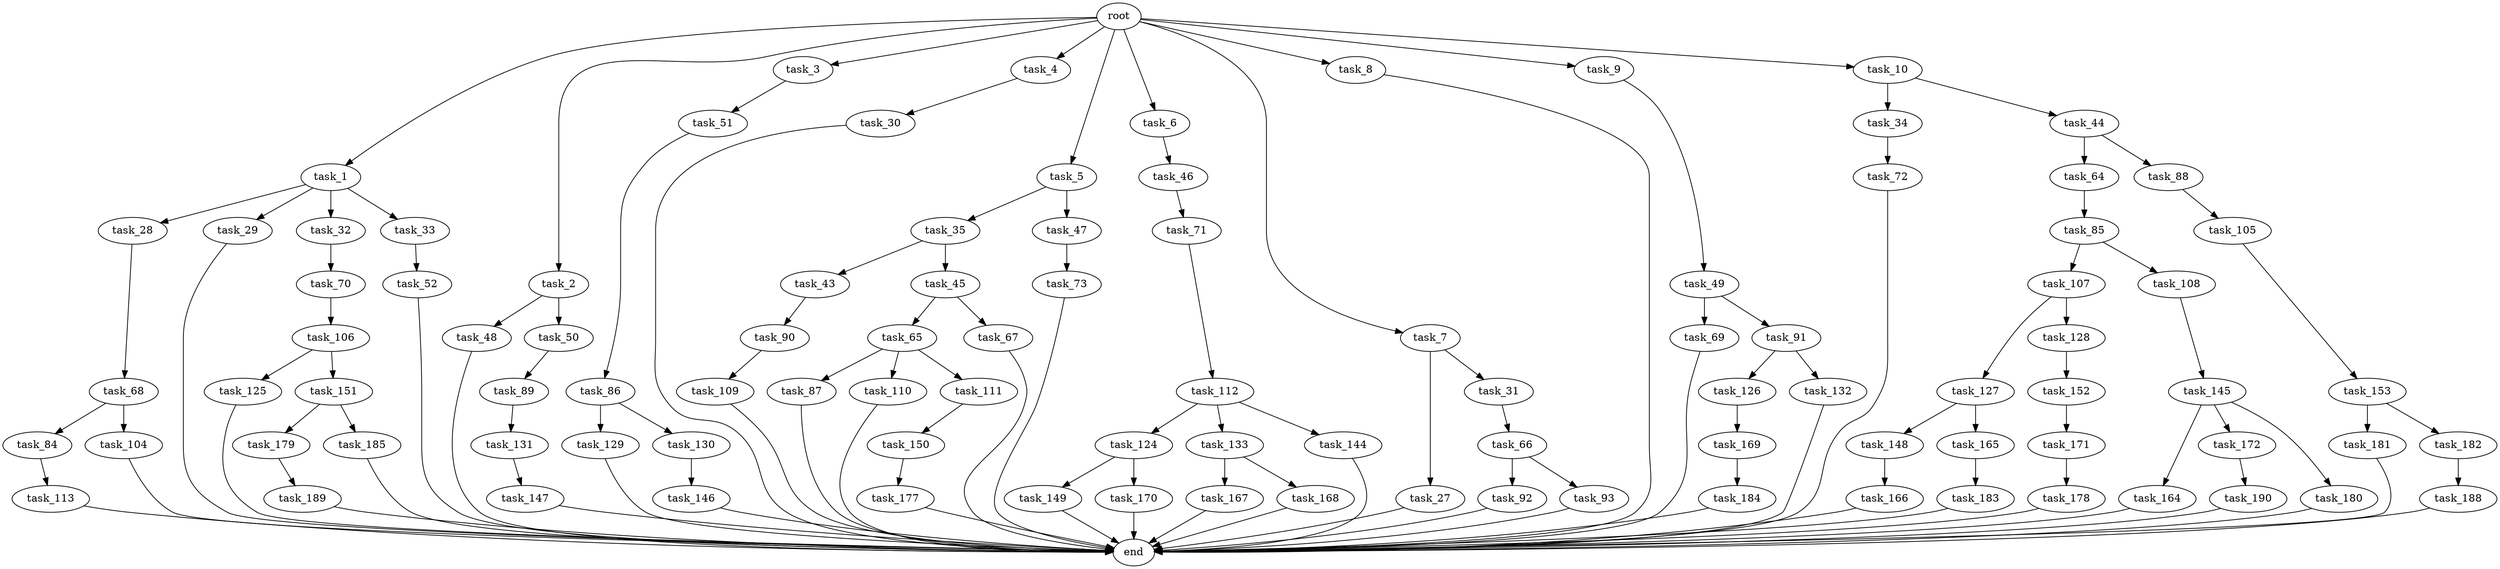 digraph G {
  root [size="0.000000"];
  task_1 [size="102.400000"];
  task_2 [size="102.400000"];
  task_3 [size="102.400000"];
  task_4 [size="102.400000"];
  task_5 [size="102.400000"];
  task_6 [size="102.400000"];
  task_7 [size="102.400000"];
  task_8 [size="102.400000"];
  task_9 [size="102.400000"];
  task_10 [size="102.400000"];
  task_27 [size="13743895347.200001"];
  task_28 [size="13743895347.200001"];
  task_29 [size="13743895347.200001"];
  task_30 [size="54975581388.800003"];
  task_31 [size="13743895347.200001"];
  task_32 [size="13743895347.200001"];
  task_33 [size="13743895347.200001"];
  task_34 [size="7730941132.800000"];
  task_35 [size="30923764531.200001"];
  task_43 [size="21474836480.000000"];
  task_44 [size="7730941132.800000"];
  task_45 [size="21474836480.000000"];
  task_46 [size="7730941132.800000"];
  task_47 [size="30923764531.200001"];
  task_48 [size="69578470195.199997"];
  task_49 [size="69578470195.199997"];
  task_50 [size="69578470195.199997"];
  task_51 [size="13743895347.200001"];
  task_52 [size="13743895347.200001"];
  task_64 [size="3435973836.800000"];
  task_65 [size="13743895347.200001"];
  task_66 [size="7730941132.800000"];
  task_67 [size="13743895347.200001"];
  task_68 [size="69578470195.199997"];
  task_69 [size="7730941132.800000"];
  task_70 [size="54975581388.800003"];
  task_71 [size="54975581388.800003"];
  task_72 [size="3435973836.800000"];
  task_73 [size="7730941132.800000"];
  task_84 [size="21474836480.000000"];
  task_85 [size="21474836480.000000"];
  task_86 [size="30923764531.200001"];
  task_87 [size="42090679500.800003"];
  task_88 [size="3435973836.800000"];
  task_89 [size="30923764531.200001"];
  task_90 [size="3435973836.800000"];
  task_91 [size="7730941132.800000"];
  task_92 [size="7730941132.800000"];
  task_93 [size="7730941132.800000"];
  task_104 [size="21474836480.000000"];
  task_105 [size="42090679500.800003"];
  task_106 [size="54975581388.800003"];
  task_107 [size="3435973836.800000"];
  task_108 [size="3435973836.800000"];
  task_109 [size="21474836480.000000"];
  task_110 [size="42090679500.800003"];
  task_111 [size="42090679500.800003"];
  task_112 [size="42090679500.800003"];
  task_113 [size="13743895347.200001"];
  task_124 [size="69578470195.199997"];
  task_125 [size="54975581388.800003"];
  task_126 [size="69578470195.199997"];
  task_127 [size="21474836480.000000"];
  task_128 [size="21474836480.000000"];
  task_129 [size="85899345920.000000"];
  task_130 [size="85899345920.000000"];
  task_131 [size="13743895347.200001"];
  task_132 [size="69578470195.199997"];
  task_133 [size="69578470195.199997"];
  task_144 [size="69578470195.199997"];
  task_145 [size="21474836480.000000"];
  task_146 [size="30923764531.200001"];
  task_147 [size="85899345920.000000"];
  task_148 [size="13743895347.200001"];
  task_149 [size="85899345920.000000"];
  task_150 [size="42090679500.800003"];
  task_151 [size="54975581388.800003"];
  task_152 [size="21474836480.000000"];
  task_153 [size="85899345920.000000"];
  task_164 [size="54975581388.800003"];
  task_165 [size="13743895347.200001"];
  task_166 [size="3435973836.800000"];
  task_167 [size="3435973836.800000"];
  task_168 [size="3435973836.800000"];
  task_169 [size="7730941132.800000"];
  task_170 [size="85899345920.000000"];
  task_171 [size="42090679500.800003"];
  task_172 [size="54975581388.800003"];
  task_177 [size="69578470195.199997"];
  task_178 [size="7730941132.800000"];
  task_179 [size="42090679500.800003"];
  task_180 [size="54975581388.800003"];
  task_181 [size="42090679500.800003"];
  task_182 [size="42090679500.800003"];
  task_183 [size="7730941132.800000"];
  task_184 [size="13743895347.200001"];
  task_185 [size="42090679500.800003"];
  task_188 [size="54975581388.800003"];
  task_189 [size="69578470195.199997"];
  task_190 [size="7730941132.800000"];
  end [size="0.000000"];

  root -> task_1 [size="1.000000"];
  root -> task_2 [size="1.000000"];
  root -> task_3 [size="1.000000"];
  root -> task_4 [size="1.000000"];
  root -> task_5 [size="1.000000"];
  root -> task_6 [size="1.000000"];
  root -> task_7 [size="1.000000"];
  root -> task_8 [size="1.000000"];
  root -> task_9 [size="1.000000"];
  root -> task_10 [size="1.000000"];
  task_1 -> task_28 [size="134217728.000000"];
  task_1 -> task_29 [size="134217728.000000"];
  task_1 -> task_32 [size="134217728.000000"];
  task_1 -> task_33 [size="134217728.000000"];
  task_2 -> task_48 [size="679477248.000000"];
  task_2 -> task_50 [size="679477248.000000"];
  task_3 -> task_51 [size="134217728.000000"];
  task_4 -> task_30 [size="536870912.000000"];
  task_5 -> task_35 [size="301989888.000000"];
  task_5 -> task_47 [size="301989888.000000"];
  task_6 -> task_46 [size="75497472.000000"];
  task_7 -> task_27 [size="134217728.000000"];
  task_7 -> task_31 [size="134217728.000000"];
  task_8 -> end [size="1.000000"];
  task_9 -> task_49 [size="679477248.000000"];
  task_10 -> task_34 [size="75497472.000000"];
  task_10 -> task_44 [size="75497472.000000"];
  task_27 -> end [size="1.000000"];
  task_28 -> task_68 [size="679477248.000000"];
  task_29 -> end [size="1.000000"];
  task_30 -> end [size="1.000000"];
  task_31 -> task_66 [size="75497472.000000"];
  task_32 -> task_70 [size="536870912.000000"];
  task_33 -> task_52 [size="134217728.000000"];
  task_34 -> task_72 [size="33554432.000000"];
  task_35 -> task_43 [size="209715200.000000"];
  task_35 -> task_45 [size="209715200.000000"];
  task_43 -> task_90 [size="33554432.000000"];
  task_44 -> task_64 [size="33554432.000000"];
  task_44 -> task_88 [size="33554432.000000"];
  task_45 -> task_65 [size="134217728.000000"];
  task_45 -> task_67 [size="134217728.000000"];
  task_46 -> task_71 [size="536870912.000000"];
  task_47 -> task_73 [size="75497472.000000"];
  task_48 -> end [size="1.000000"];
  task_49 -> task_69 [size="75497472.000000"];
  task_49 -> task_91 [size="75497472.000000"];
  task_50 -> task_89 [size="301989888.000000"];
  task_51 -> task_86 [size="301989888.000000"];
  task_52 -> end [size="1.000000"];
  task_64 -> task_85 [size="209715200.000000"];
  task_65 -> task_87 [size="411041792.000000"];
  task_65 -> task_110 [size="411041792.000000"];
  task_65 -> task_111 [size="411041792.000000"];
  task_66 -> task_92 [size="75497472.000000"];
  task_66 -> task_93 [size="75497472.000000"];
  task_67 -> end [size="1.000000"];
  task_68 -> task_84 [size="209715200.000000"];
  task_68 -> task_104 [size="209715200.000000"];
  task_69 -> end [size="1.000000"];
  task_70 -> task_106 [size="536870912.000000"];
  task_71 -> task_112 [size="411041792.000000"];
  task_72 -> end [size="1.000000"];
  task_73 -> end [size="1.000000"];
  task_84 -> task_113 [size="134217728.000000"];
  task_85 -> task_107 [size="33554432.000000"];
  task_85 -> task_108 [size="33554432.000000"];
  task_86 -> task_129 [size="838860800.000000"];
  task_86 -> task_130 [size="838860800.000000"];
  task_87 -> end [size="1.000000"];
  task_88 -> task_105 [size="411041792.000000"];
  task_89 -> task_131 [size="134217728.000000"];
  task_90 -> task_109 [size="209715200.000000"];
  task_91 -> task_126 [size="679477248.000000"];
  task_91 -> task_132 [size="679477248.000000"];
  task_92 -> end [size="1.000000"];
  task_93 -> end [size="1.000000"];
  task_104 -> end [size="1.000000"];
  task_105 -> task_153 [size="838860800.000000"];
  task_106 -> task_125 [size="536870912.000000"];
  task_106 -> task_151 [size="536870912.000000"];
  task_107 -> task_127 [size="209715200.000000"];
  task_107 -> task_128 [size="209715200.000000"];
  task_108 -> task_145 [size="209715200.000000"];
  task_109 -> end [size="1.000000"];
  task_110 -> end [size="1.000000"];
  task_111 -> task_150 [size="411041792.000000"];
  task_112 -> task_124 [size="679477248.000000"];
  task_112 -> task_133 [size="679477248.000000"];
  task_112 -> task_144 [size="679477248.000000"];
  task_113 -> end [size="1.000000"];
  task_124 -> task_149 [size="838860800.000000"];
  task_124 -> task_170 [size="838860800.000000"];
  task_125 -> end [size="1.000000"];
  task_126 -> task_169 [size="75497472.000000"];
  task_127 -> task_148 [size="134217728.000000"];
  task_127 -> task_165 [size="134217728.000000"];
  task_128 -> task_152 [size="209715200.000000"];
  task_129 -> end [size="1.000000"];
  task_130 -> task_146 [size="301989888.000000"];
  task_131 -> task_147 [size="838860800.000000"];
  task_132 -> end [size="1.000000"];
  task_133 -> task_167 [size="33554432.000000"];
  task_133 -> task_168 [size="33554432.000000"];
  task_144 -> end [size="1.000000"];
  task_145 -> task_164 [size="536870912.000000"];
  task_145 -> task_172 [size="536870912.000000"];
  task_145 -> task_180 [size="536870912.000000"];
  task_146 -> end [size="1.000000"];
  task_147 -> end [size="1.000000"];
  task_148 -> task_166 [size="33554432.000000"];
  task_149 -> end [size="1.000000"];
  task_150 -> task_177 [size="679477248.000000"];
  task_151 -> task_179 [size="411041792.000000"];
  task_151 -> task_185 [size="411041792.000000"];
  task_152 -> task_171 [size="411041792.000000"];
  task_153 -> task_181 [size="411041792.000000"];
  task_153 -> task_182 [size="411041792.000000"];
  task_164 -> end [size="1.000000"];
  task_165 -> task_183 [size="75497472.000000"];
  task_166 -> end [size="1.000000"];
  task_167 -> end [size="1.000000"];
  task_168 -> end [size="1.000000"];
  task_169 -> task_184 [size="134217728.000000"];
  task_170 -> end [size="1.000000"];
  task_171 -> task_178 [size="75497472.000000"];
  task_172 -> task_190 [size="75497472.000000"];
  task_177 -> end [size="1.000000"];
  task_178 -> end [size="1.000000"];
  task_179 -> task_189 [size="679477248.000000"];
  task_180 -> end [size="1.000000"];
  task_181 -> end [size="1.000000"];
  task_182 -> task_188 [size="536870912.000000"];
  task_183 -> end [size="1.000000"];
  task_184 -> end [size="1.000000"];
  task_185 -> end [size="1.000000"];
  task_188 -> end [size="1.000000"];
  task_189 -> end [size="1.000000"];
  task_190 -> end [size="1.000000"];
}
